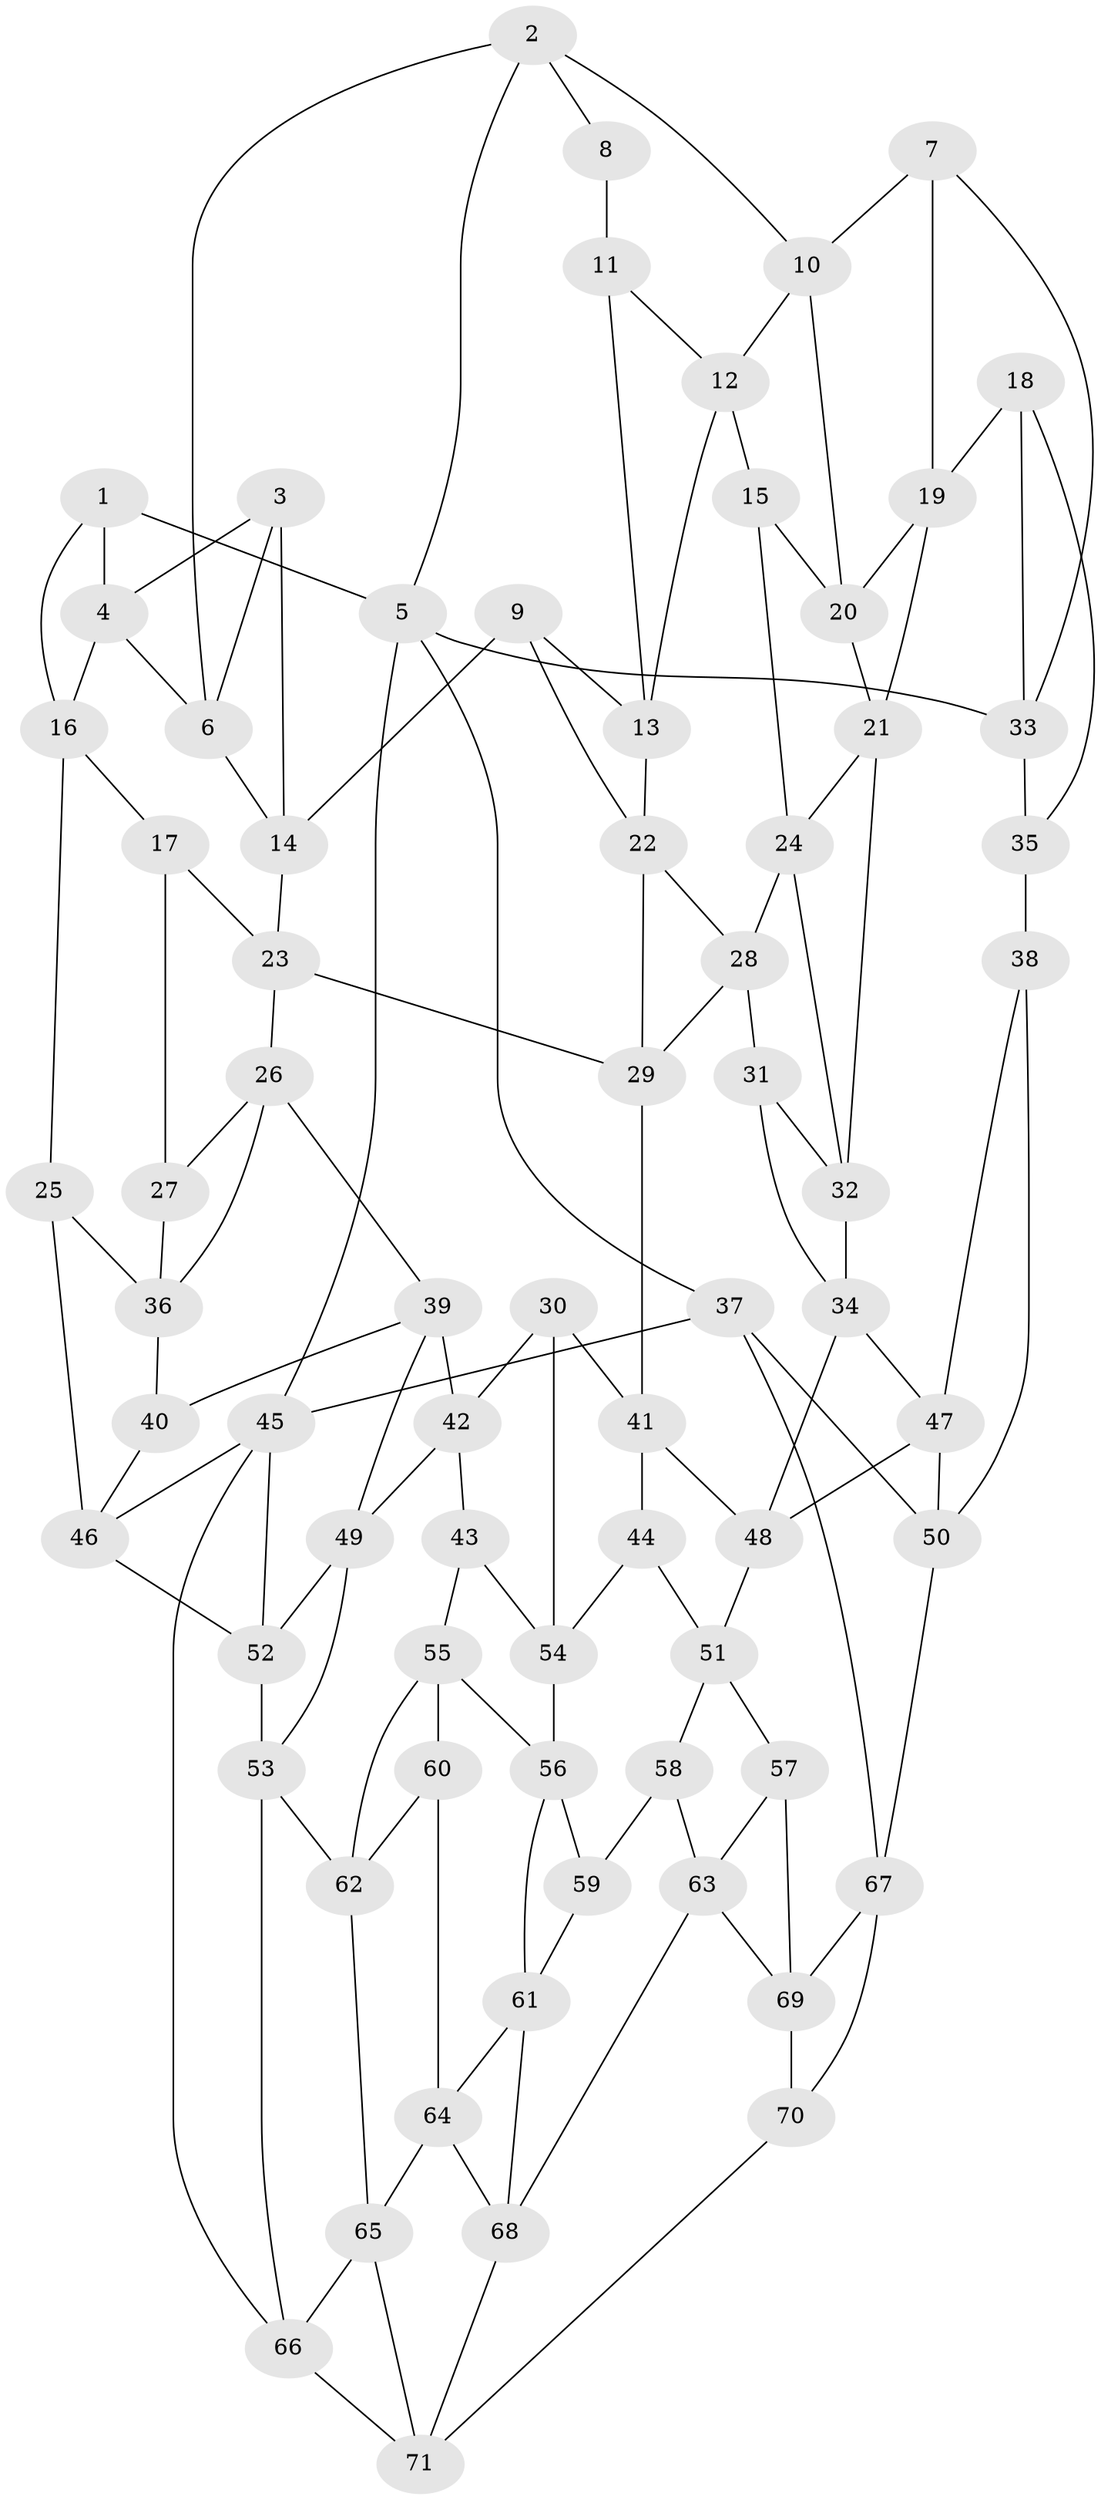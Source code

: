 // original degree distribution, {3: 0.014084507042253521, 6: 0.22535211267605634, 5: 0.5211267605633803, 4: 0.23943661971830985}
// Generated by graph-tools (version 1.1) at 2025/03/03/09/25 03:03:27]
// undirected, 71 vertices, 131 edges
graph export_dot {
graph [start="1"]
  node [color=gray90,style=filled];
  1;
  2;
  3;
  4;
  5;
  6;
  7;
  8;
  9;
  10;
  11;
  12;
  13;
  14;
  15;
  16;
  17;
  18;
  19;
  20;
  21;
  22;
  23;
  24;
  25;
  26;
  27;
  28;
  29;
  30;
  31;
  32;
  33;
  34;
  35;
  36;
  37;
  38;
  39;
  40;
  41;
  42;
  43;
  44;
  45;
  46;
  47;
  48;
  49;
  50;
  51;
  52;
  53;
  54;
  55;
  56;
  57;
  58;
  59;
  60;
  61;
  62;
  63;
  64;
  65;
  66;
  67;
  68;
  69;
  70;
  71;
  1 -- 4 [weight=1.0];
  1 -- 5 [weight=1.0];
  1 -- 16 [weight=1.0];
  2 -- 5 [weight=1.0];
  2 -- 6 [weight=1.0];
  2 -- 8 [weight=1.0];
  2 -- 10 [weight=1.0];
  3 -- 4 [weight=1.0];
  3 -- 6 [weight=1.0];
  3 -- 14 [weight=1.0];
  4 -- 6 [weight=1.0];
  4 -- 16 [weight=1.0];
  5 -- 33 [weight=1.0];
  5 -- 37 [weight=1.0];
  5 -- 45 [weight=1.0];
  6 -- 14 [weight=1.0];
  7 -- 10 [weight=1.0];
  7 -- 19 [weight=1.0];
  7 -- 33 [weight=1.0];
  8 -- 11 [weight=2.0];
  9 -- 13 [weight=1.0];
  9 -- 14 [weight=1.0];
  9 -- 22 [weight=1.0];
  10 -- 12 [weight=1.0];
  10 -- 20 [weight=1.0];
  11 -- 12 [weight=1.0];
  11 -- 13 [weight=1.0];
  12 -- 13 [weight=1.0];
  12 -- 15 [weight=1.0];
  13 -- 22 [weight=1.0];
  14 -- 23 [weight=1.0];
  15 -- 20 [weight=1.0];
  15 -- 24 [weight=1.0];
  16 -- 17 [weight=1.0];
  16 -- 25 [weight=1.0];
  17 -- 23 [weight=1.0];
  17 -- 27 [weight=2.0];
  18 -- 19 [weight=1.0];
  18 -- 33 [weight=1.0];
  18 -- 35 [weight=1.0];
  19 -- 20 [weight=1.0];
  19 -- 21 [weight=1.0];
  20 -- 21 [weight=1.0];
  21 -- 24 [weight=1.0];
  21 -- 32 [weight=1.0];
  22 -- 28 [weight=1.0];
  22 -- 29 [weight=1.0];
  23 -- 26 [weight=1.0];
  23 -- 29 [weight=1.0];
  24 -- 28 [weight=1.0];
  24 -- 32 [weight=1.0];
  25 -- 36 [weight=1.0];
  25 -- 46 [weight=1.0];
  26 -- 27 [weight=1.0];
  26 -- 36 [weight=1.0];
  26 -- 39 [weight=1.0];
  27 -- 36 [weight=1.0];
  28 -- 29 [weight=1.0];
  28 -- 31 [weight=1.0];
  29 -- 41 [weight=1.0];
  30 -- 41 [weight=1.0];
  30 -- 42 [weight=1.0];
  30 -- 54 [weight=1.0];
  31 -- 32 [weight=1.0];
  31 -- 34 [weight=1.0];
  32 -- 34 [weight=1.0];
  33 -- 35 [weight=1.0];
  34 -- 47 [weight=1.0];
  34 -- 48 [weight=1.0];
  35 -- 38 [weight=2.0];
  36 -- 40 [weight=1.0];
  37 -- 45 [weight=1.0];
  37 -- 50 [weight=1.0];
  37 -- 67 [weight=1.0];
  38 -- 47 [weight=1.0];
  38 -- 50 [weight=1.0];
  39 -- 40 [weight=1.0];
  39 -- 42 [weight=1.0];
  39 -- 49 [weight=1.0];
  40 -- 46 [weight=1.0];
  41 -- 44 [weight=1.0];
  41 -- 48 [weight=1.0];
  42 -- 43 [weight=1.0];
  42 -- 49 [weight=1.0];
  43 -- 54 [weight=1.0];
  43 -- 55 [weight=1.0];
  44 -- 51 [weight=1.0];
  44 -- 54 [weight=1.0];
  45 -- 46 [weight=1.0];
  45 -- 52 [weight=1.0];
  45 -- 66 [weight=1.0];
  46 -- 52 [weight=1.0];
  47 -- 48 [weight=1.0];
  47 -- 50 [weight=1.0];
  48 -- 51 [weight=1.0];
  49 -- 52 [weight=1.0];
  49 -- 53 [weight=1.0];
  50 -- 67 [weight=1.0];
  51 -- 57 [weight=1.0];
  51 -- 58 [weight=1.0];
  52 -- 53 [weight=1.0];
  53 -- 62 [weight=1.0];
  53 -- 66 [weight=1.0];
  54 -- 56 [weight=1.0];
  55 -- 56 [weight=1.0];
  55 -- 60 [weight=1.0];
  55 -- 62 [weight=1.0];
  56 -- 59 [weight=1.0];
  56 -- 61 [weight=1.0];
  57 -- 63 [weight=1.0];
  57 -- 69 [weight=1.0];
  58 -- 59 [weight=2.0];
  58 -- 63 [weight=1.0];
  59 -- 61 [weight=1.0];
  60 -- 62 [weight=1.0];
  60 -- 64 [weight=1.0];
  61 -- 64 [weight=1.0];
  61 -- 68 [weight=1.0];
  62 -- 65 [weight=1.0];
  63 -- 68 [weight=1.0];
  63 -- 69 [weight=1.0];
  64 -- 65 [weight=1.0];
  64 -- 68 [weight=1.0];
  65 -- 66 [weight=1.0];
  65 -- 71 [weight=1.0];
  66 -- 71 [weight=1.0];
  67 -- 69 [weight=1.0];
  67 -- 70 [weight=1.0];
  68 -- 71 [weight=1.0];
  69 -- 70 [weight=1.0];
  70 -- 71 [weight=1.0];
}
